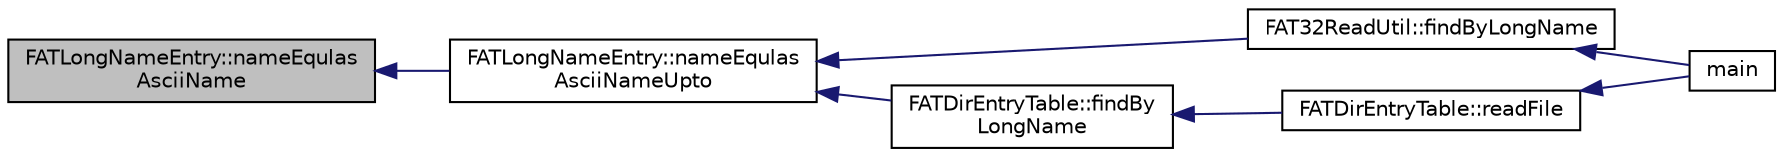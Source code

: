 digraph "FATLongNameEntry::nameEqulasAsciiName"
{
  edge [fontname="Helvetica",fontsize="10",labelfontname="Helvetica",labelfontsize="10"];
  node [fontname="Helvetica",fontsize="10",shape=record];
  rankdir="LR";
  Node56 [label="FATLongNameEntry::nameEqulas\lAsciiName",height=0.2,width=0.4,color="black", fillcolor="grey75", style="filled", fontcolor="black"];
  Node56 -> Node57 [dir="back",color="midnightblue",fontsize="10",style="solid",fontname="Helvetica"];
  Node57 [label="FATLongNameEntry::nameEqulas\lAsciiNameUpto",height=0.2,width=0.4,color="black", fillcolor="white", style="filled",URL="$d7/d61/class_f_a_t_long_name_entry.html#a38b2a992b1ace06829ae9f5020c45011"];
  Node57 -> Node58 [dir="back",color="midnightblue",fontsize="10",style="solid",fontname="Helvetica"];
  Node58 [label="FAT32ReadUtil::findByLongName",height=0.2,width=0.4,color="black", fillcolor="white", style="filled",URL="$d5/db1/class_f_a_t32_read_util.html#ab8e4ea1ab59d70f92b681cdac7a5db70"];
  Node58 -> Node59 [dir="back",color="midnightblue",fontsize="10",style="solid",fontname="Helvetica"];
  Node59 [label="main",height=0.2,width=0.4,color="black", fillcolor="white", style="filled",URL="$d2/d27/main__fat__test_8cpp.html#ae66f6b31b5ad750f1fe042a706a4e3d4"];
  Node57 -> Node60 [dir="back",color="midnightblue",fontsize="10",style="solid",fontname="Helvetica"];
  Node60 [label="FATDirEntryTable::findBy\lLongName",height=0.2,width=0.4,color="black", fillcolor="white", style="filled",URL="$d9/d43/class_f_a_t_dir_entry_table.html#aba69868e6197a2f75621eff3d448375b"];
  Node60 -> Node61 [dir="back",color="midnightblue",fontsize="10",style="solid",fontname="Helvetica"];
  Node61 [label="FATDirEntryTable::readFile",height=0.2,width=0.4,color="black", fillcolor="white", style="filled",URL="$d9/d43/class_f_a_t_dir_entry_table.html#a9530e4a8c8ac7be7dd5cf578acef39c9"];
  Node61 -> Node59 [dir="back",color="midnightblue",fontsize="10",style="solid",fontname="Helvetica"];
}
